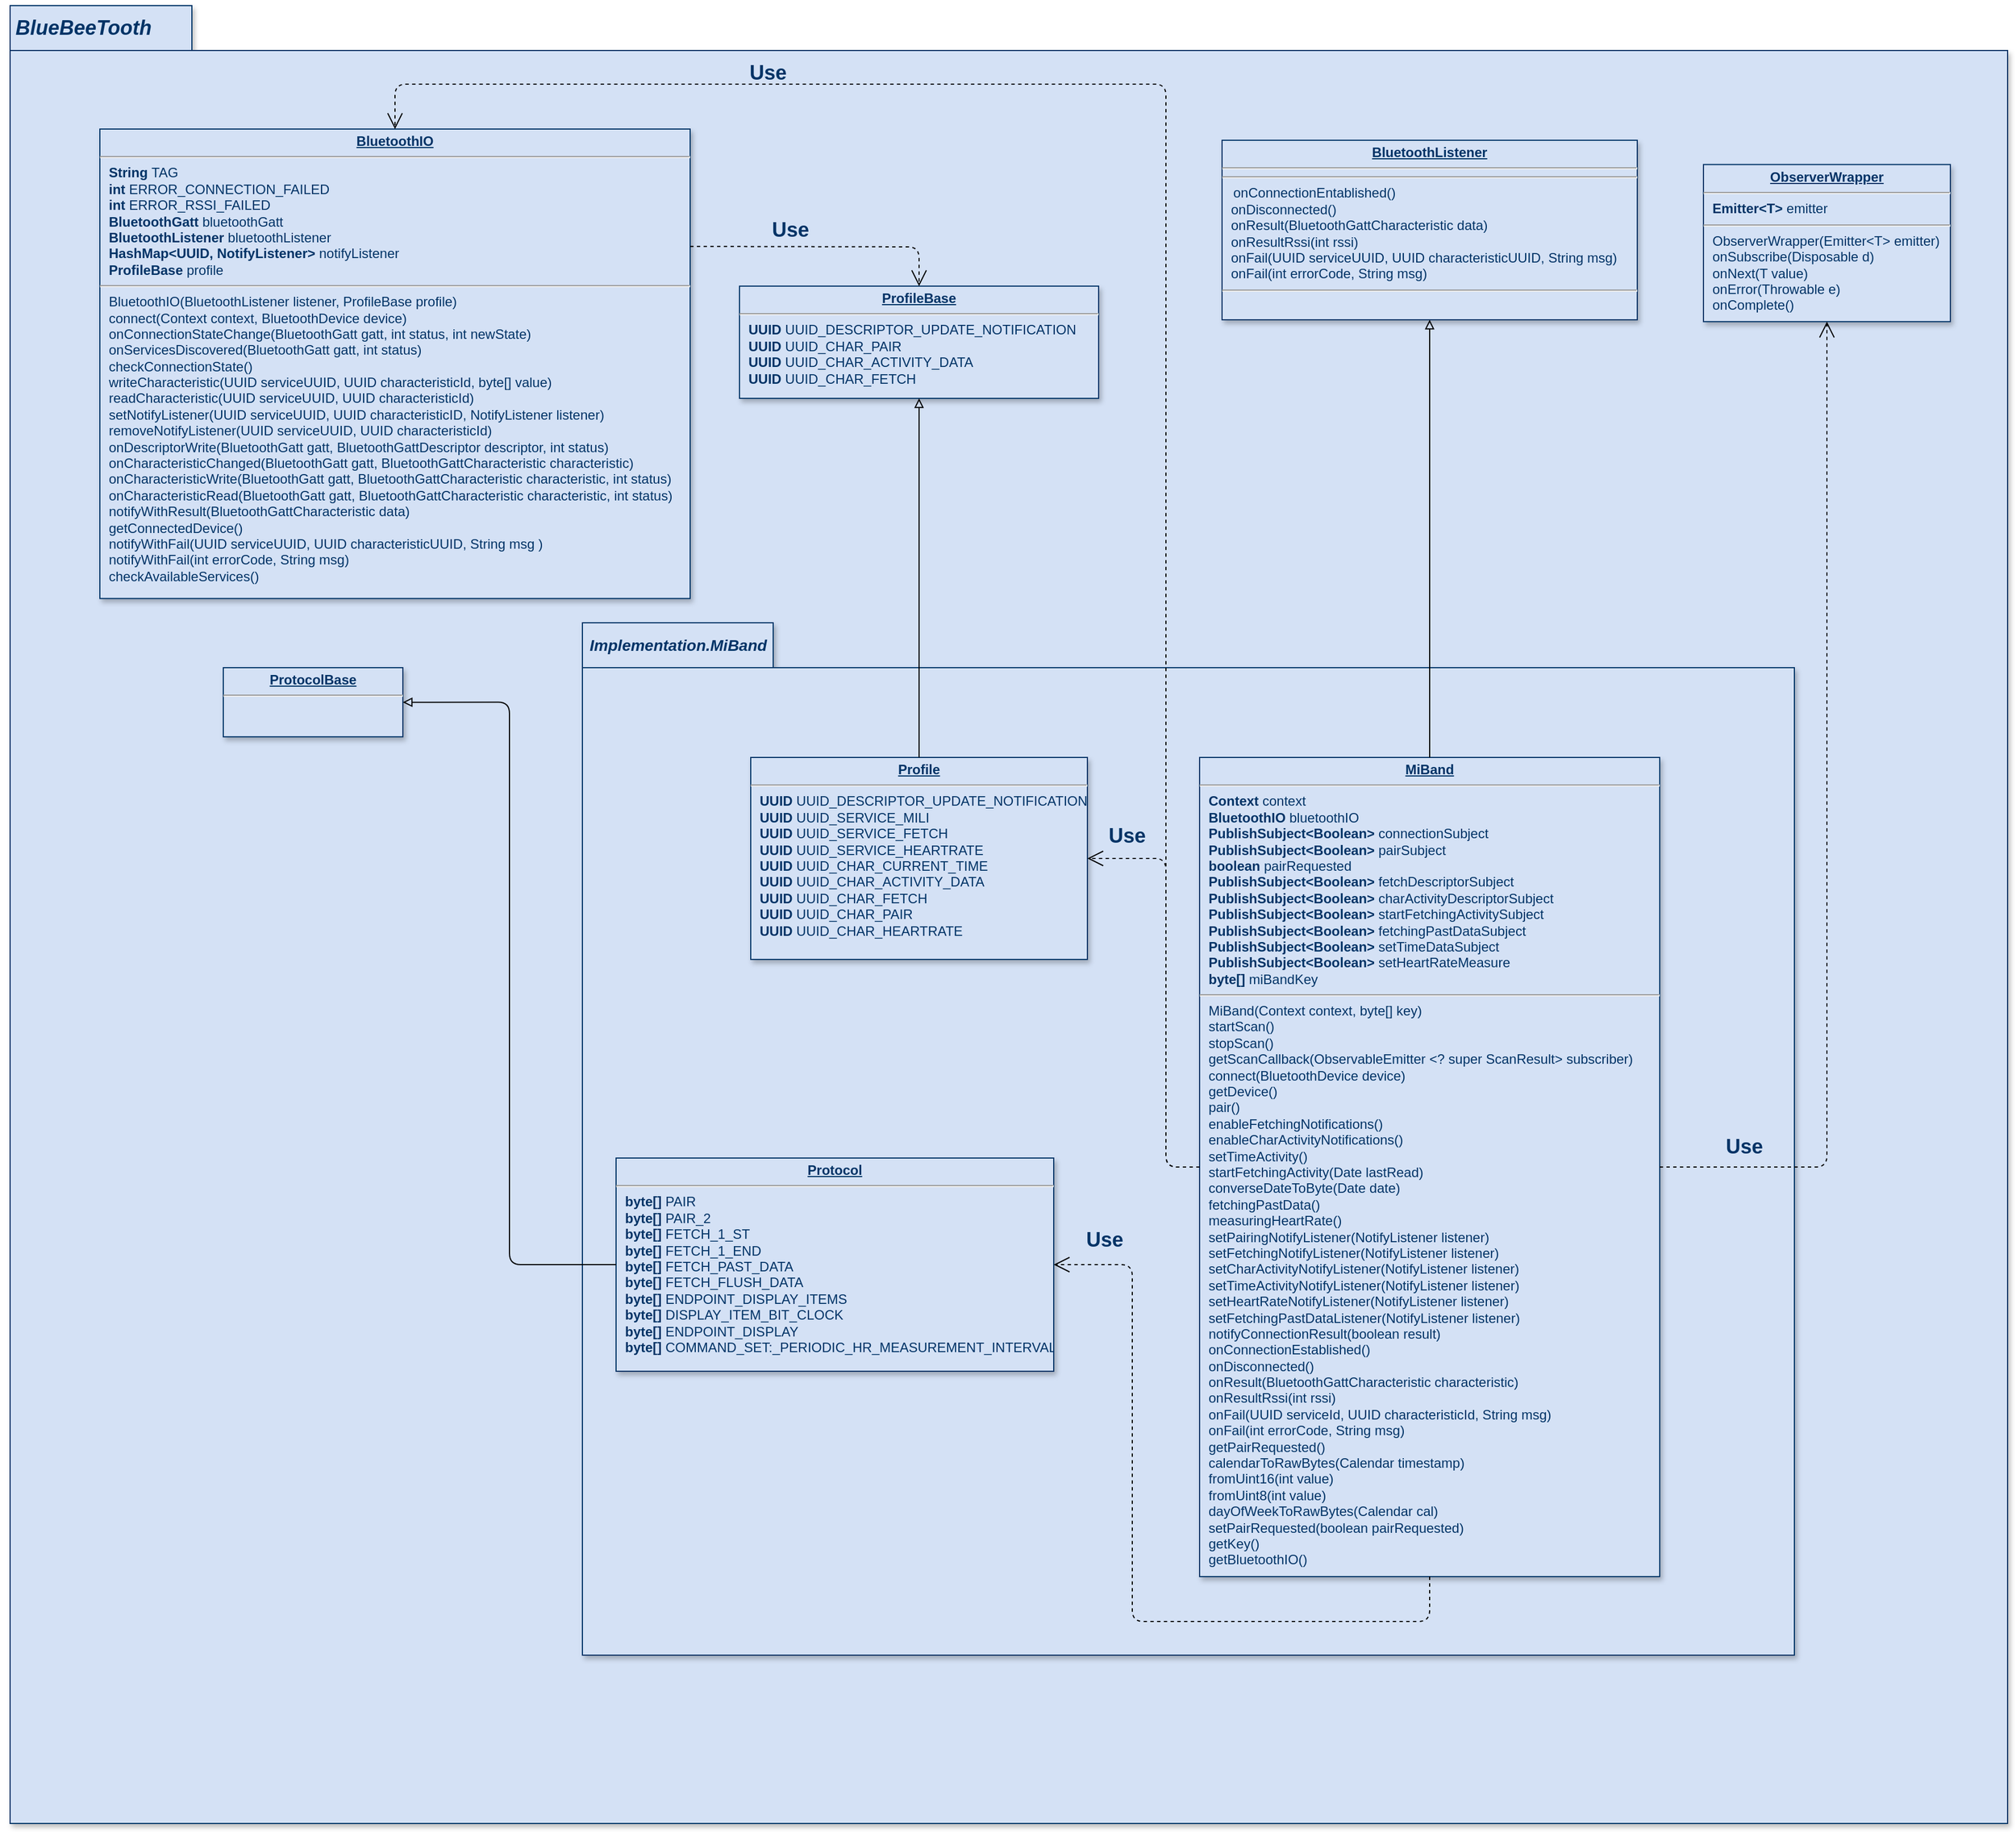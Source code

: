 <mxfile version="13.4.2" type="device"><diagram name="Page-1" id="efa7a0a1-bf9b-a30e-e6df-94a7791c09e9"><mxGraphModel dx="6514" dy="3164" grid="1" gridSize="10" guides="1" tooltips="1" connect="1" arrows="1" fold="1" page="1" pageScale="1" pageWidth="826" pageHeight="1169" background="#ffffff" math="0" shadow="0"><root><mxCell id="0"/><mxCell id="1" parent="0"/><mxCell id="QbzglKV_Leb18ivQAXQQ-139" value="" style="shape=folder;fontStyle=1;spacingTop=10;tabWidth=130;tabHeight=40;tabPosition=left;html=1;shadow=1;strokeColor=#003366;fillColor=#D4E1F5;fontColor=#003366;align=left;" vertex="1" parent="1"><mxGeometry x="-465" y="350" width="1780" height="1620" as="geometry"/></mxCell><mxCell id="19" value="&lt;p style=&quot;margin: 0px ; margin-top: 4px ; text-align: center ; text-decoration: underline&quot;&gt;&lt;strong&gt;ProfileBase&lt;br&gt;&lt;/strong&gt;&lt;/p&gt;&lt;hr&gt;&lt;p style=&quot;margin: 0px ; margin-left: 8px&quot;&gt;&lt;b&gt;UUID &lt;/b&gt;UUID_DESCRIPTOR_UPDATE_NOTIFICATION&lt;/p&gt;&lt;p style=&quot;margin: 0px ; margin-left: 8px&quot;&gt;&lt;b&gt;UUID &lt;/b&gt;UUID_CHAR_PAIR&lt;/p&gt;&lt;p style=&quot;margin: 0px ; margin-left: 8px&quot;&gt;&lt;b&gt;UUID &lt;/b&gt;UUID_CHAR_ACTIVITY_DATA&lt;/p&gt;&lt;p style=&quot;margin: 0px ; margin-left: 8px&quot;&gt;&lt;b&gt;UUID &lt;/b&gt;UUID_CHAR_FETCH&lt;br&gt;&lt;/p&gt;" style="verticalAlign=top;align=left;overflow=fill;fontSize=12;fontFamily=Helvetica;html=1;strokeColor=#003366;shadow=1;fillColor=#D4E1F5;fontColor=#003366" parent="1" vertex="1"><mxGeometry x="185" y="600" width="320" height="100" as="geometry"/></mxCell><mxCell id="25" value="&lt;p style=&quot;margin: 0px ; margin-top: 4px ; text-align: center ; text-decoration: underline&quot;&gt;&lt;strong&gt;BluetoothIO&lt;br&gt;&lt;/strong&gt;&lt;/p&gt;&lt;hr&gt;&lt;p style=&quot;margin: 0px ; margin-left: 8px&quot;&gt;&lt;b&gt;String &lt;/b&gt;TAG&lt;/p&gt;&lt;p style=&quot;margin: 0px ; margin-left: 8px&quot;&gt;&lt;b&gt;int &lt;/b&gt;ERROR_CONNECTION_FAILED&lt;/p&gt;&lt;p style=&quot;margin: 0px ; margin-left: 8px&quot;&gt;&lt;b&gt;int &lt;/b&gt;ERROR_RSSI_FAILED&lt;/p&gt;&lt;p style=&quot;margin: 0px ; margin-left: 8px&quot;&gt;&lt;b&gt;BluetoothGatt &lt;/b&gt;bluetoothGatt&lt;/p&gt;&lt;p style=&quot;margin: 0px ; margin-left: 8px&quot;&gt;&lt;b&gt;BluetoothListener &lt;/b&gt;bluetoothListener&lt;/p&gt;&lt;p style=&quot;margin: 0px ; margin-left: 8px&quot;&gt;&lt;b&gt;HashMap&amp;lt;UUID, NotifyListener&amp;gt; &lt;/b&gt;notifyListener&lt;b&gt;&lt;br&gt;&lt;/b&gt;&lt;/p&gt;&lt;p style=&quot;margin: 0px ; margin-left: 8px&quot;&gt;&lt;b&gt;ProfileBase &lt;/b&gt;profile&lt;/p&gt;&lt;hr&gt;&lt;p style=&quot;margin: 0px ; margin-left: 8px&quot;&gt;BluetoothIO(BluetoothListener listener, ProfileBase profile)&lt;/p&gt;&lt;p style=&quot;margin: 0px ; margin-left: 8px&quot;&gt;connect(Context context, BluetoothDevice device)&lt;/p&gt;&lt;p style=&quot;margin: 0px ; margin-left: 8px&quot;&gt;onConnectionStateChange(BluetoothGatt gatt, int status, int newState)&lt;/p&gt;&lt;p style=&quot;margin: 0px ; margin-left: 8px&quot;&gt;onServicesDiscovered(BluetoothGatt gatt, int status)&lt;/p&gt;&lt;p style=&quot;margin: 0px ; margin-left: 8px&quot;&gt;checkConnectionState()&lt;/p&gt;&lt;p style=&quot;margin: 0px ; margin-left: 8px&quot;&gt;writeCharacteristic(UUID serviceUUID, UUID characteristicId, byte[] value)&lt;/p&gt;&lt;p style=&quot;margin: 0px ; margin-left: 8px&quot;&gt;readCharacteristic(UUID serviceUUID, UUID characteristicId)&lt;/p&gt;&lt;p style=&quot;margin: 0px ; margin-left: 8px&quot;&gt;setNotifyListener(UUID serviceUUID, UUID characteristicID, NotifyListener listener)&lt;/p&gt;&lt;p style=&quot;margin: 0px ; margin-left: 8px&quot;&gt;removeNotifyListener(UUID serviceUUID, UUID characteristicId)&lt;/p&gt;&lt;p style=&quot;margin: 0px ; margin-left: 8px&quot;&gt;onDescriptorWrite(BluetoothGatt gatt, BluetoothGattDescriptor descriptor, int status)&lt;br&gt;&lt;/p&gt;&lt;p style=&quot;margin: 0px ; margin-left: 8px&quot;&gt;onCharacteristicChanged(BluetoothGatt gatt, BluetoothGattCharacteristic characteristic)&lt;/p&gt;&lt;p style=&quot;margin: 0px ; margin-left: 8px&quot;&gt;onCharacteristicWrite(BluetoothGatt gatt, BluetoothGattCharacteristic characteristic, int status)&lt;/p&gt;&lt;p style=&quot;margin: 0px ; margin-left: 8px&quot;&gt;onCharacteristicRead(BluetoothGatt gatt, BluetoothGattCharacteristic characteristic, int status)&lt;/p&gt;&lt;p style=&quot;margin: 0px ; margin-left: 8px&quot;&gt;notifyWithResult(BluetoothGattCharacteristic data)&lt;/p&gt;&lt;p style=&quot;margin: 0px ; margin-left: 8px&quot;&gt;getConnectedDevice()&lt;/p&gt;&lt;p style=&quot;margin: 0px ; margin-left: 8px&quot;&gt;notifyWithFail(UUID serviceUUID, UUID characteristicUUID, String msg )&lt;/p&gt;&lt;p style=&quot;margin: 0px ; margin-left: 8px&quot;&gt;notifyWithFail(int errorCode, String msg)&lt;/p&gt;&lt;p style=&quot;margin: 0px ; margin-left: 8px&quot;&gt;checkAvailableServices()&lt;br&gt;&lt;/p&gt;" style="verticalAlign=top;align=left;overflow=fill;fontSize=12;fontFamily=Helvetica;html=1;strokeColor=#003366;shadow=1;fillColor=#D4E1F5;fontColor=#003366" parent="1" vertex="1"><mxGeometry x="-385" y="460" width="526" height="418.36" as="geometry"/></mxCell><mxCell id="35" value="&lt;p style=&quot;margin: 0px ; margin-top: 4px ; text-align: center ; text-decoration: underline&quot;&gt;&lt;strong&gt;ObserverWrapper&lt;/strong&gt;&lt;/p&gt;&lt;hr&gt;&lt;p style=&quot;margin: 0px ; margin-left: 8px&quot;&gt;&lt;b&gt;Emitter&amp;lt;T&amp;gt;&lt;/b&gt; emitter&lt;/p&gt;&lt;hr&gt;&lt;p style=&quot;margin: 0px ; margin-left: 8px&quot;&gt;ObserverWrapper(Emitter&amp;lt;T&amp;gt; emitter)&lt;br&gt;&lt;/p&gt;&lt;p style=&quot;margin: 0px ; margin-left: 8px&quot;&gt;onSubscribe(Disposable d)&lt;/p&gt;&lt;p style=&quot;margin: 0px ; margin-left: 8px&quot;&gt;onNext(T value)&lt;/p&gt;&lt;p style=&quot;margin: 0px ; margin-left: 8px&quot;&gt;onError(Throwable e)&lt;/p&gt;&lt;p style=&quot;margin: 0px ; margin-left: 8px&quot;&gt;onComplete()&lt;br&gt;&lt;/p&gt;" style="verticalAlign=top;align=left;overflow=fill;fontSize=12;fontFamily=Helvetica;html=1;strokeColor=#003366;shadow=1;fillColor=#D4E1F5;fontColor=#003366" parent="1" vertex="1"><mxGeometry x="1044" y="491.64" width="220" height="140" as="geometry"/></mxCell><mxCell id="QbzglKV_Leb18ivQAXQQ-115" value="&lt;p style=&quot;margin: 0px ; margin-top: 4px ; text-align: center ; text-decoration: underline&quot;&gt;&lt;strong&gt;BluetoothListener&lt;br&gt;&lt;/strong&gt;&lt;/p&gt;&lt;hr&gt;&lt;hr&gt;&lt;div&gt;&amp;nbsp;&amp;nbsp; onConnectionEntablished()&lt;/div&gt;&lt;p style=&quot;margin: 0px ; margin-left: 8px&quot;&gt;onDisconnected()&lt;/p&gt;&lt;p style=&quot;margin: 0px ; margin-left: 8px&quot;&gt;onResult(BluetoothGattCharacteristic data)&lt;/p&gt;&lt;p style=&quot;margin: 0px ; margin-left: 8px&quot;&gt;onResultRssi(int rssi)&lt;/p&gt;&lt;p style=&quot;margin: 0px ; margin-left: 8px&quot;&gt;onFail(UUID serviceUUID, UUID characteristicUUID, String msg)&lt;/p&gt;&lt;p style=&quot;margin: 0px ; margin-left: 8px&quot;&gt;onFail(int errorCode, String msg)&lt;br&gt;&lt;/p&gt;&lt;hr&gt;" style="verticalAlign=top;align=left;overflow=fill;fontSize=12;fontFamily=Helvetica;html=1;strokeColor=#003366;shadow=1;fillColor=#D4E1F5;fontColor=#003366" vertex="1" parent="1"><mxGeometry x="615" y="470" width="370" height="160" as="geometry"/></mxCell><mxCell id="QbzglKV_Leb18ivQAXQQ-125" value="" style="endArrow=open;endSize=12;dashed=1;exitX=1;exitY=0.25;exitDx=0;exitDy=0;entryX=0.5;entryY=0;entryDx=0;entryDy=0;" edge="1" parent="1" source="25" target="19"><mxGeometry x="-195" y="450" as="geometry"><mxPoint x="201" y="561.64" as="sourcePoint"/><mxPoint x="261" y="560.82" as="targetPoint"/><mxPoint x="2" y="-32" as="offset"/><Array as="points"><mxPoint x="345" y="565"/></Array></mxGeometry></mxCell><mxCell id="QbzglKV_Leb18ivQAXQQ-129" value="&lt;p style=&quot;margin: 0px ; margin-top: 4px ; text-align: center ; text-decoration: underline&quot;&gt;&lt;strong&gt;ProtocolBase&lt;/strong&gt;&lt;/p&gt;&lt;hr&gt;&lt;p style=&quot;margin: 0px ; margin-left: 8px&quot;&gt;&lt;br&gt;&lt;/p&gt;" style="verticalAlign=top;align=left;overflow=fill;fontSize=12;fontFamily=Helvetica;html=1;strokeColor=#003366;shadow=1;fillColor=#D4E1F5;fontColor=#003366" vertex="1" parent="1"><mxGeometry x="-275" y="940" width="160" height="61.64" as="geometry"/></mxCell><mxCell id="QbzglKV_Leb18ivQAXQQ-140" value="&lt;i&gt;&lt;b&gt;&lt;font style=&quot;font-size: 18px&quot;&gt;BlueBeeTooth&lt;/font&gt;&lt;/b&gt;&lt;/i&gt;" style="text;html=1;resizable=0;autosize=1;align=center;verticalAlign=middle;points=[];fillColor=none;strokeColor=none;rounded=0;shadow=1;fontColor=#003366;" vertex="1" parent="1"><mxGeometry x="-470" y="360" width="140" height="20" as="geometry"/></mxCell><mxCell id="QbzglKV_Leb18ivQAXQQ-141" value="" style="shape=folder;fontStyle=1;spacingTop=10;tabWidth=170;tabHeight=40;tabPosition=left;html=1;shadow=1;strokeColor=#003366;fillColor=#D4E1F5;fontColor=#003366;align=left;strokeWidth=1;perimeterSpacing=14;" vertex="1" parent="1"><mxGeometry x="45" y="900" width="1080" height="920" as="geometry"/></mxCell><mxCell id="QbzglKV_Leb18ivQAXQQ-121" value="&lt;p style=&quot;margin: 0px ; margin-top: 4px ; text-align: center ; text-decoration: underline&quot;&gt;&lt;strong&gt;Profile&lt;br&gt;&lt;/strong&gt;&lt;/p&gt;&lt;hr&gt;&lt;p style=&quot;margin: 0px ; margin-left: 8px&quot;&gt;&lt;b&gt;UUID &lt;/b&gt;UUID_DESCRIPTOR_UPDATE_NOTIFICATION&lt;/p&gt;&lt;p style=&quot;margin: 0px ; margin-left: 8px&quot;&gt;&lt;b&gt;UUID&lt;/b&gt; UUID_SERVICE_MILI&lt;/p&gt;&lt;p style=&quot;margin: 0px ; margin-left: 8px&quot;&gt;&lt;b&gt;UUID&lt;/b&gt; UUID_SERVICE_FETCH&lt;/p&gt;&lt;p style=&quot;margin: 0px ; margin-left: 8px&quot;&gt;&lt;b&gt;UUID&lt;/b&gt; UUID_SERVICE_HEARTRATE&lt;/p&gt;&lt;p style=&quot;margin: 0px ; margin-left: 8px&quot;&gt;&lt;b&gt;UUID&lt;/b&gt; UUID_CHAR_CURRENT_TIME&lt;/p&gt;&lt;p style=&quot;margin: 0px ; margin-left: 8px&quot;&gt;&lt;b&gt;UUID&lt;/b&gt; UUID_CHAR_ACTIVITY_DATA&lt;/p&gt;&lt;p style=&quot;margin: 0px ; margin-left: 8px&quot;&gt;&lt;b&gt;UUID&lt;/b&gt; UUID_CHAR_FETCH&lt;/p&gt;&lt;p style=&quot;margin: 0px ; margin-left: 8px&quot;&gt;&lt;b&gt;UUID&lt;/b&gt; UUID_CHAR_PAIR&lt;/p&gt;&lt;p style=&quot;margin: 0px ; margin-left: 8px&quot;&gt;&lt;b&gt;UUID&lt;/b&gt; UUID_CHAR_HEARTRATE&lt;/p&gt;&lt;p style=&quot;margin: 0px ; margin-left: 8px&quot;&gt;&lt;br&gt;&lt;/p&gt;&lt;p style=&quot;margin: 0px ; margin-left: 8px&quot;&gt;&lt;br&gt;&lt;br&gt;&lt;/p&gt;&lt;p style=&quot;margin: 0px ; margin-left: 8px&quot;&gt;&lt;br&gt;&lt;br&gt;&lt;/p&gt;" style="verticalAlign=top;align=left;overflow=fill;fontSize=12;fontFamily=Helvetica;html=1;strokeColor=#003366;shadow=1;fillColor=#D4E1F5;fontColor=#003366" vertex="1" parent="1"><mxGeometry x="195" y="1020" width="300" height="180" as="geometry"/></mxCell><mxCell id="QbzglKV_Leb18ivQAXQQ-126" value="&lt;p style=&quot;margin: 0px ; margin-top: 4px ; text-align: center ; text-decoration: underline&quot;&gt;&lt;strong&gt;Protocol&lt;/strong&gt;&lt;/p&gt;&lt;hr&gt;&lt;p style=&quot;margin: 0px ; margin-left: 8px&quot;&gt;&lt;b&gt;byte[]&lt;/b&gt; PAIR&lt;/p&gt;&lt;p style=&quot;margin: 0px ; margin-left: 8px&quot;&gt;&lt;b&gt;byte[]&lt;/b&gt; PAIR_2&lt;/p&gt;&lt;p style=&quot;margin: 0px ; margin-left: 8px&quot;&gt;&lt;b&gt;byte[]&lt;/b&gt; FETCH_1_ST&lt;/p&gt;&lt;p style=&quot;margin: 0px ; margin-left: 8px&quot;&gt;&lt;b&gt;byte[]&lt;/b&gt; FETCH_1_END&lt;/p&gt;&lt;p style=&quot;margin: 0px ; margin-left: 8px&quot;&gt;&lt;b&gt;byte[]&lt;/b&gt; FETCH_PAST_DATA&lt;/p&gt;&lt;p style=&quot;margin: 0px ; margin-left: 8px&quot;&gt;&lt;b&gt;byte[]&lt;/b&gt; FETCH_FLUSH_DATA&lt;/p&gt;&lt;p style=&quot;margin: 0px ; margin-left: 8px&quot;&gt;&lt;b&gt;byte[]&lt;/b&gt; ENDPOINT_DISPLAY_ITEMS&lt;/p&gt;&lt;p style=&quot;margin: 0px ; margin-left: 8px&quot;&gt;&lt;b&gt;byte[]&lt;/b&gt; DISPLAY_ITEM_BIT_CLOCK&lt;/p&gt;&lt;p style=&quot;margin: 0px ; margin-left: 8px&quot;&gt;&lt;b&gt;byte[]&lt;/b&gt; ENDPOINT_DISPLAY&lt;/p&gt;&lt;p style=&quot;margin: 0px ; margin-left: 8px&quot;&gt;&lt;b&gt;byte[] &lt;/b&gt;COMMAND_SET:_PERIODIC_HR_MEASUREMENT_INTERVAL&lt;br&gt;&lt;/p&gt;" style="verticalAlign=top;align=left;overflow=fill;fontSize=12;fontFamily=Helvetica;html=1;strokeColor=#003366;shadow=1;fillColor=#D4E1F5;fontColor=#003366" vertex="1" parent="1"><mxGeometry x="75" y="1377" width="390" height="190" as="geometry"/></mxCell><mxCell id="QbzglKV_Leb18ivQAXQQ-135" value="&lt;p style=&quot;margin: 0px ; margin-top: 4px ; text-align: center ; text-decoration: underline&quot;&gt;&lt;strong&gt;MiBand&lt;/strong&gt;&lt;/p&gt;&lt;hr&gt;&lt;p style=&quot;margin: 0px ; margin-left: 8px&quot;&gt;&lt;b&gt;Context &lt;/b&gt;context&lt;/p&gt;&lt;p style=&quot;margin: 0px ; margin-left: 8px&quot;&gt;&lt;b&gt;BluetoothIO &lt;/b&gt;bluetoothIO&lt;/p&gt;&lt;p style=&quot;margin: 0px ; margin-left: 8px&quot;&gt;&lt;b&gt;PublishSubject&amp;lt;Boolean&amp;gt;&lt;/b&gt; connectionSubject&lt;/p&gt;&lt;p style=&quot;margin: 0px ; margin-left: 8px&quot;&gt;&lt;b&gt;PublishSubject&amp;lt;Boolean&amp;gt;&lt;/b&gt; pairSubject&lt;/p&gt;&lt;p style=&quot;margin: 0px ; margin-left: 8px&quot;&gt;&lt;b&gt;boolean &lt;/b&gt;pairRequested&lt;/p&gt;&lt;p style=&quot;margin: 0px ; margin-left: 8px&quot;&gt;&lt;b&gt;PublishSubject&amp;lt;Boolean&amp;gt;&lt;/b&gt; fetchDescriptorSubject&lt;/p&gt;&lt;p style=&quot;margin: 0px ; margin-left: 8px&quot;&gt;&lt;b&gt;PublishSubject&amp;lt;Boolean&amp;gt;&lt;/b&gt; charActivityDescriptorSubject&lt;/p&gt;&lt;p style=&quot;margin: 0px ; margin-left: 8px&quot;&gt;&lt;b&gt;PublishSubject&amp;lt;Boolean&amp;gt;&lt;/b&gt; startFetchingActivitySubject&lt;/p&gt;&lt;p style=&quot;margin: 0px ; margin-left: 8px&quot;&gt;&lt;b&gt;PublishSubject&amp;lt;Boolean&amp;gt;&lt;/b&gt; fetchingPastDataSubject&lt;/p&gt;&lt;p style=&quot;margin: 0px ; margin-left: 8px&quot;&gt;&lt;b&gt;PublishSubject&amp;lt;Boolean&amp;gt;&lt;/b&gt; setTimeDataSubject&lt;/p&gt;&lt;p style=&quot;margin: 0px ; margin-left: 8px&quot;&gt;&lt;b&gt;PublishSubject&amp;lt;Boolean&amp;gt;&lt;/b&gt; setHeartRateMeasure&lt;/p&gt;&lt;p style=&quot;margin: 0px ; margin-left: 8px&quot;&gt;&lt;b&gt;byte[]&lt;/b&gt; miBandKey&lt;/p&gt;&lt;hr&gt;&lt;p style=&quot;margin: 0px ; margin-left: 8px&quot;&gt;MiBand(Context context, byte[] key)&lt;/p&gt;&lt;p style=&quot;margin: 0px ; margin-left: 8px&quot;&gt;startScan()&lt;/p&gt;&lt;p style=&quot;margin: 0px ; margin-left: 8px&quot;&gt;stopScan()&lt;/p&gt;&lt;p style=&quot;margin: 0px ; margin-left: 8px&quot;&gt;getScanCallback(ObservableEmitter &amp;lt;? super ScanResult&amp;gt; subscriber)&lt;/p&gt;&lt;p style=&quot;margin: 0px ; margin-left: 8px&quot;&gt;connect(BluetoothDevice device)&lt;/p&gt;&lt;p style=&quot;margin: 0px ; margin-left: 8px&quot;&gt;getDevice()&lt;br&gt;&lt;/p&gt;&lt;p style=&quot;margin: 0px ; margin-left: 8px&quot;&gt;pair()&lt;/p&gt;&lt;p style=&quot;margin: 0px ; margin-left: 8px&quot;&gt;enableFetchingNotifications()&lt;/p&gt;&lt;p style=&quot;margin: 0px ; margin-left: 8px&quot;&gt;enableCharActivityNotifications()&lt;/p&gt;&lt;p style=&quot;margin: 0px ; margin-left: 8px&quot;&gt;setTimeActivity()&lt;/p&gt;&lt;p style=&quot;margin: 0px ; margin-left: 8px&quot;&gt;startFetchingActivity(Date lastRead)&lt;/p&gt;&lt;p style=&quot;margin: 0px ; margin-left: 8px&quot;&gt;converseDateToByte(Date date)&lt;/p&gt;&lt;p style=&quot;margin: 0px ; margin-left: 8px&quot;&gt;fetchingPastData()&lt;/p&gt;&lt;p style=&quot;margin: 0px ; margin-left: 8px&quot;&gt;measuringHeartRate()&lt;/p&gt;&lt;p style=&quot;margin: 0px ; margin-left: 8px&quot;&gt;setPairingNotifyListener(NotifyListener listener)&lt;/p&gt;&lt;p style=&quot;margin: 0px ; margin-left: 8px&quot;&gt;setFetchingNotifyListener(NotifyListener listener)&lt;/p&gt;&lt;p style=&quot;margin: 0px ; margin-left: 8px&quot;&gt;setCharActivityNotifyListener(NotifyListener listener)&lt;/p&gt;&lt;p style=&quot;margin: 0px ; margin-left: 8px&quot;&gt;setTimeActivityNotifyListener(NotifyListener listener)&lt;/p&gt;&lt;p style=&quot;margin: 0px ; margin-left: 8px&quot;&gt;setHeartRateNotifyListener(NotifyListener listener)&lt;/p&gt;&lt;p style=&quot;margin: 0px ; margin-left: 8px&quot;&gt;setFetchingPastDataListener(NotifyListener listener)&lt;br&gt;&lt;/p&gt;&lt;p style=&quot;margin: 0px ; margin-left: 8px&quot;&gt;notifyConnectionResult(boolean result)&lt;/p&gt;&lt;p style=&quot;margin: 0px ; margin-left: 8px&quot;&gt;onConnectionEstablished()&lt;/p&gt;&lt;p style=&quot;margin: 0px ; margin-left: 8px&quot;&gt;onDisconnected()&lt;/p&gt;&lt;p style=&quot;margin: 0px ; margin-left: 8px&quot;&gt;onResult(BluetoothGattCharacteristic characteristic)&lt;/p&gt;&lt;p style=&quot;margin: 0px ; margin-left: 8px&quot;&gt;onResultRssi(int rssi)&lt;/p&gt;&lt;p style=&quot;margin: 0px ; margin-left: 8px&quot;&gt;onFail(UUID serviceId, UUID characteristicId, String msg)&lt;/p&gt;&lt;p style=&quot;margin: 0px ; margin-left: 8px&quot;&gt;onFail(int errorCode, String msg)&lt;/p&gt;&lt;p style=&quot;margin: 0px ; margin-left: 8px&quot;&gt;getPairRequested()&lt;/p&gt;&lt;p style=&quot;margin: 0px ; margin-left: 8px&quot;&gt;calendarToRawBytes(Calendar timestamp)&lt;/p&gt;&lt;p style=&quot;margin: 0px ; margin-left: 8px&quot;&gt;fromUint16(int value)&lt;/p&gt;&lt;p style=&quot;margin: 0px ; margin-left: 8px&quot;&gt;fromUint8(int value)&lt;/p&gt;&lt;p style=&quot;margin: 0px ; margin-left: 8px&quot;&gt;dayOfWeekToRawBytes(Calendar cal)&lt;/p&gt;&lt;p style=&quot;margin: 0px ; margin-left: 8px&quot;&gt;setPairRequested(boolean pairRequested)&lt;/p&gt;&lt;p style=&quot;margin: 0px ; margin-left: 8px&quot;&gt;getKey()&lt;/p&gt;&lt;p style=&quot;margin: 0px ; margin-left: 8px&quot;&gt;getBluetoothIO()&lt;br&gt;&lt;/p&gt;" style="verticalAlign=top;align=left;overflow=fill;fontSize=12;fontFamily=Helvetica;html=1;strokeColor=#003366;shadow=1;fillColor=#D4E1F5;fontColor=#003366" vertex="1" parent="1"><mxGeometry x="595" y="1020" width="410" height="730" as="geometry"/></mxCell><mxCell id="QbzglKV_Leb18ivQAXQQ-120" value="" style="endArrow=open;endSize=12;dashed=1;exitX=1;exitY=0.5;exitDx=0;exitDy=0;entryX=0.5;entryY=1;entryDx=0;entryDy=0;fontSize=12;" edge="1" parent="1" source="QbzglKV_Leb18ivQAXQQ-135" target="35"><mxGeometry x="-195" y="450" as="geometry"><mxPoint x="685" y="865" as="sourcePoint"/><mxPoint x="631" y="750" as="targetPoint"/><Array as="points"><mxPoint x="1154" y="1385"/></Array><mxPoint x="16" y="232" as="offset"/></mxGeometry></mxCell><mxCell id="QbzglKV_Leb18ivQAXQQ-131" value="" style="endArrow=open;endSize=12;dashed=1;exitX=0.5;exitY=1;exitDx=0;exitDy=0;entryX=1;entryY=0.5;entryDx=0;entryDy=0;" edge="1" parent="1" source="QbzglKV_Leb18ivQAXQQ-135" target="QbzglKV_Leb18ivQAXQQ-126"><mxGeometry x="-195" y="450" as="geometry"><mxPoint x="605" y="960" as="sourcePoint"/><mxPoint x="145" y="1010" as="targetPoint"/><mxPoint x="-130" y="-161" as="offset"/><Array as="points"><mxPoint x="800" y="1790"/><mxPoint x="535" y="1790"/><mxPoint x="535" y="1472"/></Array></mxGeometry></mxCell><mxCell id="QbzglKV_Leb18ivQAXQQ-124" value="" style="endArrow=open;endSize=12;dashed=1;exitX=0;exitY=0.5;exitDx=0;exitDy=0;entryX=1;entryY=0.5;entryDx=0;entryDy=0;" edge="1" parent="1" source="QbzglKV_Leb18ivQAXQQ-135" target="QbzglKV_Leb18ivQAXQQ-121"><mxGeometry x="-195" y="450" as="geometry"><mxPoint x="525" y="865" as="sourcePoint"/><mxPoint x="211" y="780" as="targetPoint"/><mxPoint x="-15" y="-157" as="offset"/><Array as="points"><mxPoint x="565" y="1385"/><mxPoint x="565" y="1110"/></Array></mxGeometry></mxCell><mxCell id="QbzglKV_Leb18ivQAXQQ-137" value="" style="endArrow=open;endSize=12;dashed=1;exitX=0;exitY=0.5;exitDx=0;exitDy=0;entryX=0.5;entryY=0;entryDx=0;entryDy=0;" edge="1" parent="1" source="QbzglKV_Leb18ivQAXQQ-135" target="25"><mxGeometry x="-195" y="450" as="geometry"><mxPoint x="565" y="560" as="sourcePoint"/><mxPoint x="475" y="520" as="targetPoint"/><mxPoint x="121" y="-392" as="offset"/><Array as="points"><mxPoint x="565" y="1385"/><mxPoint x="565" y="420"/><mxPoint x="-122" y="420"/></Array></mxGeometry></mxCell><mxCell id="QbzglKV_Leb18ivQAXQQ-136" style="edgeStyle=orthogonalEdgeStyle;rounded=1;orthogonalLoop=1;jettySize=auto;html=1;entryX=0.5;entryY=1;entryDx=0;entryDy=0;endArrow=block;endFill=0;strokeColor=#000000;strokeWidth=1;fontColor=#003366;" edge="1" parent="1" source="QbzglKV_Leb18ivQAXQQ-121" target="19"><mxGeometry relative="1" as="geometry"/></mxCell><mxCell id="QbzglKV_Leb18ivQAXQQ-119" value="" style="edgeStyle=orthogonalEdgeStyle;rounded=1;orthogonalLoop=1;jettySize=auto;html=1;entryX=0.5;entryY=1;entryDx=0;entryDy=0;endArrow=block;endFill=0;strokeWidth=1;exitX=0.5;exitY=0;exitDx=0;exitDy=0;" edge="1" parent="1" source="QbzglKV_Leb18ivQAXQQ-135" target="QbzglKV_Leb18ivQAXQQ-115"><mxGeometry relative="1" as="geometry"><mxPoint x="605.034" y="770" as="sourcePoint"/><mxPoint x="551" y="710.0" as="targetPoint"/></mxGeometry></mxCell><mxCell id="QbzglKV_Leb18ivQAXQQ-138" style="edgeStyle=orthogonalEdgeStyle;rounded=1;orthogonalLoop=1;jettySize=auto;html=1;entryX=1;entryY=0.5;entryDx=0;entryDy=0;endArrow=block;endFill=0;strokeColor=#000000;strokeWidth=1;fontColor=#003366;" edge="1" parent="1" source="QbzglKV_Leb18ivQAXQQ-126" target="QbzglKV_Leb18ivQAXQQ-129"><mxGeometry relative="1" as="geometry"/></mxCell><mxCell id="QbzglKV_Leb18ivQAXQQ-142" value="&lt;font style=&quot;font-size: 14px&quot;&gt;&lt;i&gt;&lt;b&gt;Implementation.MiBand&lt;/b&gt;&lt;/i&gt;&lt;/font&gt;" style="text;html=1;resizable=0;autosize=1;align=center;verticalAlign=middle;points=[];fillColor=none;strokeColor=none;rounded=0;shadow=1;fontColor=#003366;" vertex="1" parent="1"><mxGeometry x="45" y="910" width="170" height="20" as="geometry"/></mxCell><mxCell id="QbzglKV_Leb18ivQAXQQ-143" value="&lt;font size=&quot;1&quot;&gt;&lt;b style=&quot;font-size: 18px&quot;&gt;Use&lt;/b&gt;&lt;/font&gt;" style="text;html=1;resizable=0;autosize=1;align=center;verticalAlign=middle;points=[];fillColor=none;strokeColor=none;rounded=0;shadow=1;fontColor=#003366;" vertex="1" parent="1"><mxGeometry x="1055" y="1357" width="50" height="20" as="geometry"/></mxCell><mxCell id="QbzglKV_Leb18ivQAXQQ-144" value="&lt;font size=&quot;1&quot;&gt;&lt;b style=&quot;font-size: 18px&quot;&gt;Use&lt;/b&gt;&lt;/font&gt;" style="text;html=1;resizable=0;autosize=1;align=center;verticalAlign=middle;points=[];fillColor=none;strokeColor=none;rounded=0;shadow=1;fontColor=#003366;" vertex="1" parent="1"><mxGeometry x="485" y="1440" width="50" height="20" as="geometry"/></mxCell><mxCell id="QbzglKV_Leb18ivQAXQQ-145" value="&lt;font size=&quot;1&quot;&gt;&lt;b style=&quot;font-size: 18px&quot;&gt;Use&lt;/b&gt;&lt;/font&gt;" style="text;html=1;resizable=0;autosize=1;align=center;verticalAlign=middle;points=[];fillColor=none;strokeColor=none;rounded=0;shadow=1;fontColor=#003366;" vertex="1" parent="1"><mxGeometry x="505" y="1080" width="50" height="20" as="geometry"/></mxCell><mxCell id="QbzglKV_Leb18ivQAXQQ-146" value="&lt;font size=&quot;1&quot;&gt;&lt;b style=&quot;font-size: 18px&quot;&gt;Use&lt;/b&gt;&lt;/font&gt;" style="text;html=1;resizable=0;autosize=1;align=center;verticalAlign=middle;points=[];fillColor=none;strokeColor=none;rounded=0;shadow=1;fontColor=#003366;" vertex="1" parent="1"><mxGeometry x="205" y="540" width="50" height="20" as="geometry"/></mxCell><mxCell id="QbzglKV_Leb18ivQAXQQ-147" value="&lt;font size=&quot;1&quot;&gt;&lt;b style=&quot;font-size: 18px&quot;&gt;Use&lt;/b&gt;&lt;/font&gt;" style="text;html=1;resizable=0;autosize=1;align=center;verticalAlign=middle;points=[];fillColor=none;strokeColor=none;rounded=0;shadow=1;fontColor=#003366;" vertex="1" parent="1"><mxGeometry x="185" y="400" width="50" height="20" as="geometry"/></mxCell></root></mxGraphModel></diagram></mxfile>